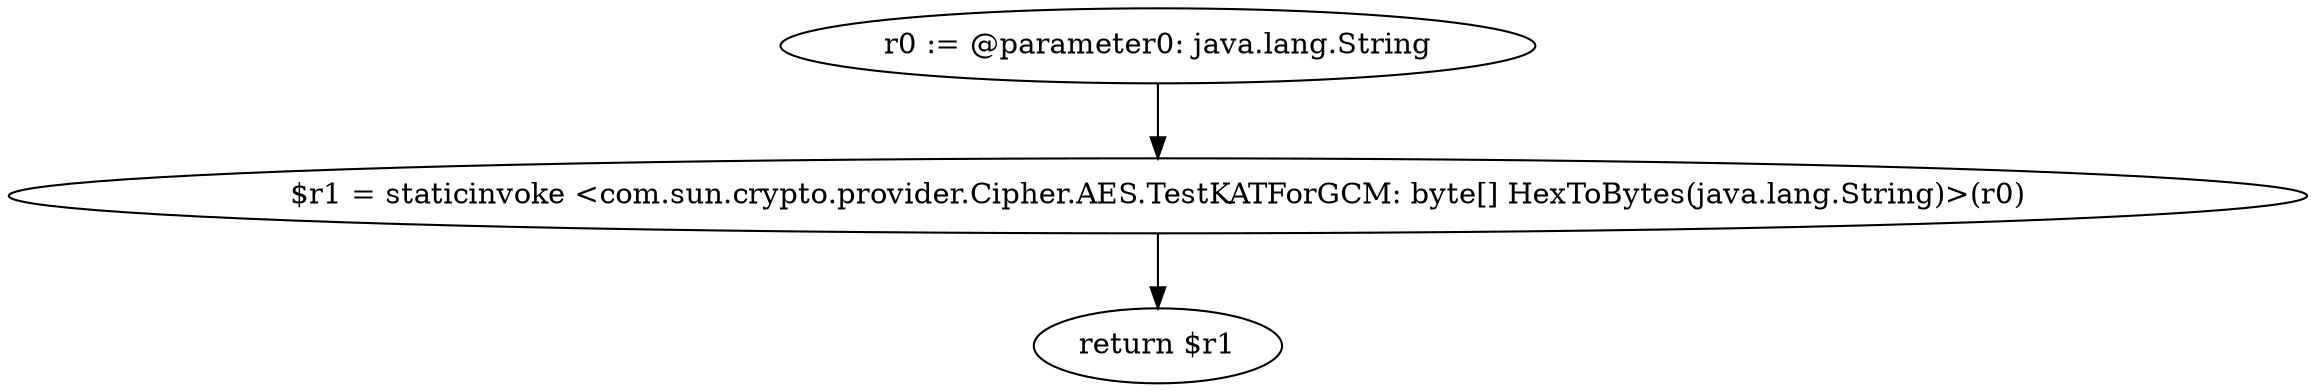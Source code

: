 digraph "unitGraph" {
    "r0 := @parameter0: java.lang.String"
    "$r1 = staticinvoke <com.sun.crypto.provider.Cipher.AES.TestKATForGCM: byte[] HexToBytes(java.lang.String)>(r0)"
    "return $r1"
    "r0 := @parameter0: java.lang.String"->"$r1 = staticinvoke <com.sun.crypto.provider.Cipher.AES.TestKATForGCM: byte[] HexToBytes(java.lang.String)>(r0)";
    "$r1 = staticinvoke <com.sun.crypto.provider.Cipher.AES.TestKATForGCM: byte[] HexToBytes(java.lang.String)>(r0)"->"return $r1";
}
